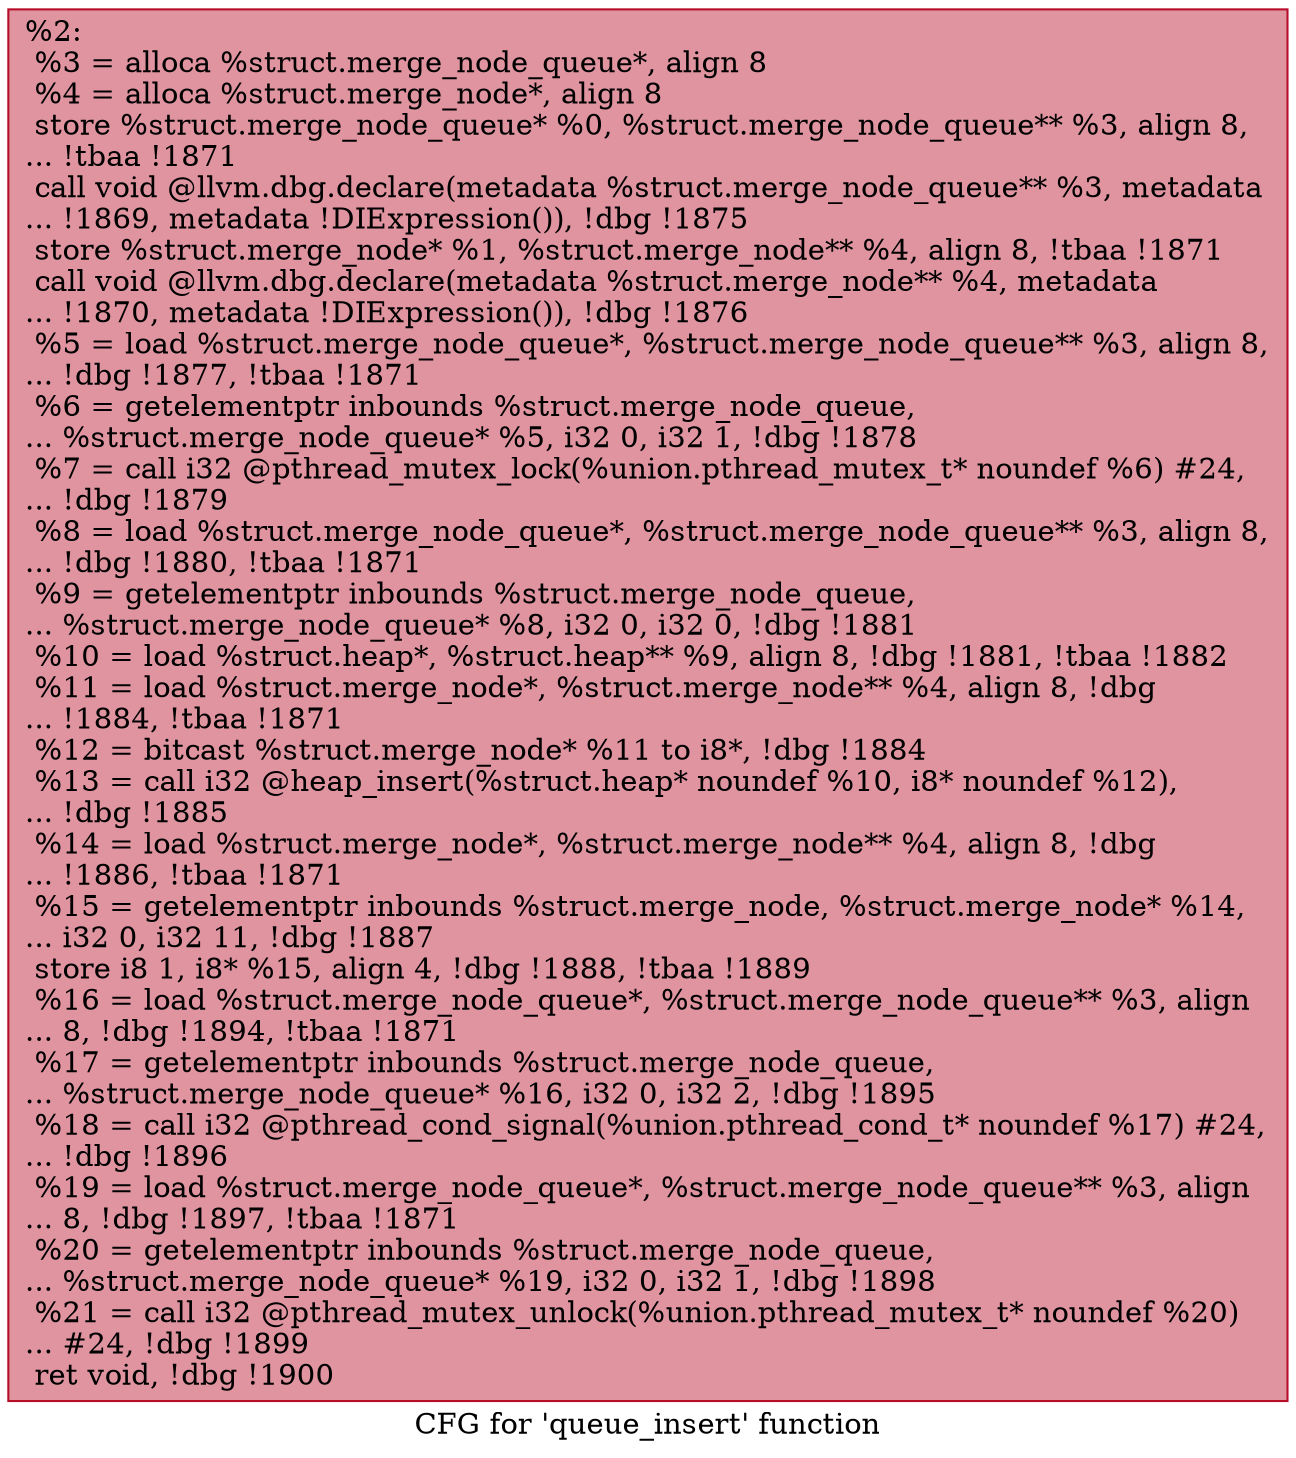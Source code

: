 digraph "CFG for 'queue_insert' function" {
	label="CFG for 'queue_insert' function";

	Node0x24bac40 [shape=record,color="#b70d28ff", style=filled, fillcolor="#b70d2870",label="{%2:\l  %3 = alloca %struct.merge_node_queue*, align 8\l  %4 = alloca %struct.merge_node*, align 8\l  store %struct.merge_node_queue* %0, %struct.merge_node_queue** %3, align 8,\l... !tbaa !1871\l  call void @llvm.dbg.declare(metadata %struct.merge_node_queue** %3, metadata\l... !1869, metadata !DIExpression()), !dbg !1875\l  store %struct.merge_node* %1, %struct.merge_node** %4, align 8, !tbaa !1871\l  call void @llvm.dbg.declare(metadata %struct.merge_node** %4, metadata\l... !1870, metadata !DIExpression()), !dbg !1876\l  %5 = load %struct.merge_node_queue*, %struct.merge_node_queue** %3, align 8,\l... !dbg !1877, !tbaa !1871\l  %6 = getelementptr inbounds %struct.merge_node_queue,\l... %struct.merge_node_queue* %5, i32 0, i32 1, !dbg !1878\l  %7 = call i32 @pthread_mutex_lock(%union.pthread_mutex_t* noundef %6) #24,\l... !dbg !1879\l  %8 = load %struct.merge_node_queue*, %struct.merge_node_queue** %3, align 8,\l... !dbg !1880, !tbaa !1871\l  %9 = getelementptr inbounds %struct.merge_node_queue,\l... %struct.merge_node_queue* %8, i32 0, i32 0, !dbg !1881\l  %10 = load %struct.heap*, %struct.heap** %9, align 8, !dbg !1881, !tbaa !1882\l  %11 = load %struct.merge_node*, %struct.merge_node** %4, align 8, !dbg\l... !1884, !tbaa !1871\l  %12 = bitcast %struct.merge_node* %11 to i8*, !dbg !1884\l  %13 = call i32 @heap_insert(%struct.heap* noundef %10, i8* noundef %12),\l... !dbg !1885\l  %14 = load %struct.merge_node*, %struct.merge_node** %4, align 8, !dbg\l... !1886, !tbaa !1871\l  %15 = getelementptr inbounds %struct.merge_node, %struct.merge_node* %14,\l... i32 0, i32 11, !dbg !1887\l  store i8 1, i8* %15, align 4, !dbg !1888, !tbaa !1889\l  %16 = load %struct.merge_node_queue*, %struct.merge_node_queue** %3, align\l... 8, !dbg !1894, !tbaa !1871\l  %17 = getelementptr inbounds %struct.merge_node_queue,\l... %struct.merge_node_queue* %16, i32 0, i32 2, !dbg !1895\l  %18 = call i32 @pthread_cond_signal(%union.pthread_cond_t* noundef %17) #24,\l... !dbg !1896\l  %19 = load %struct.merge_node_queue*, %struct.merge_node_queue** %3, align\l... 8, !dbg !1897, !tbaa !1871\l  %20 = getelementptr inbounds %struct.merge_node_queue,\l... %struct.merge_node_queue* %19, i32 0, i32 1, !dbg !1898\l  %21 = call i32 @pthread_mutex_unlock(%union.pthread_mutex_t* noundef %20)\l... #24, !dbg !1899\l  ret void, !dbg !1900\l}"];
}
